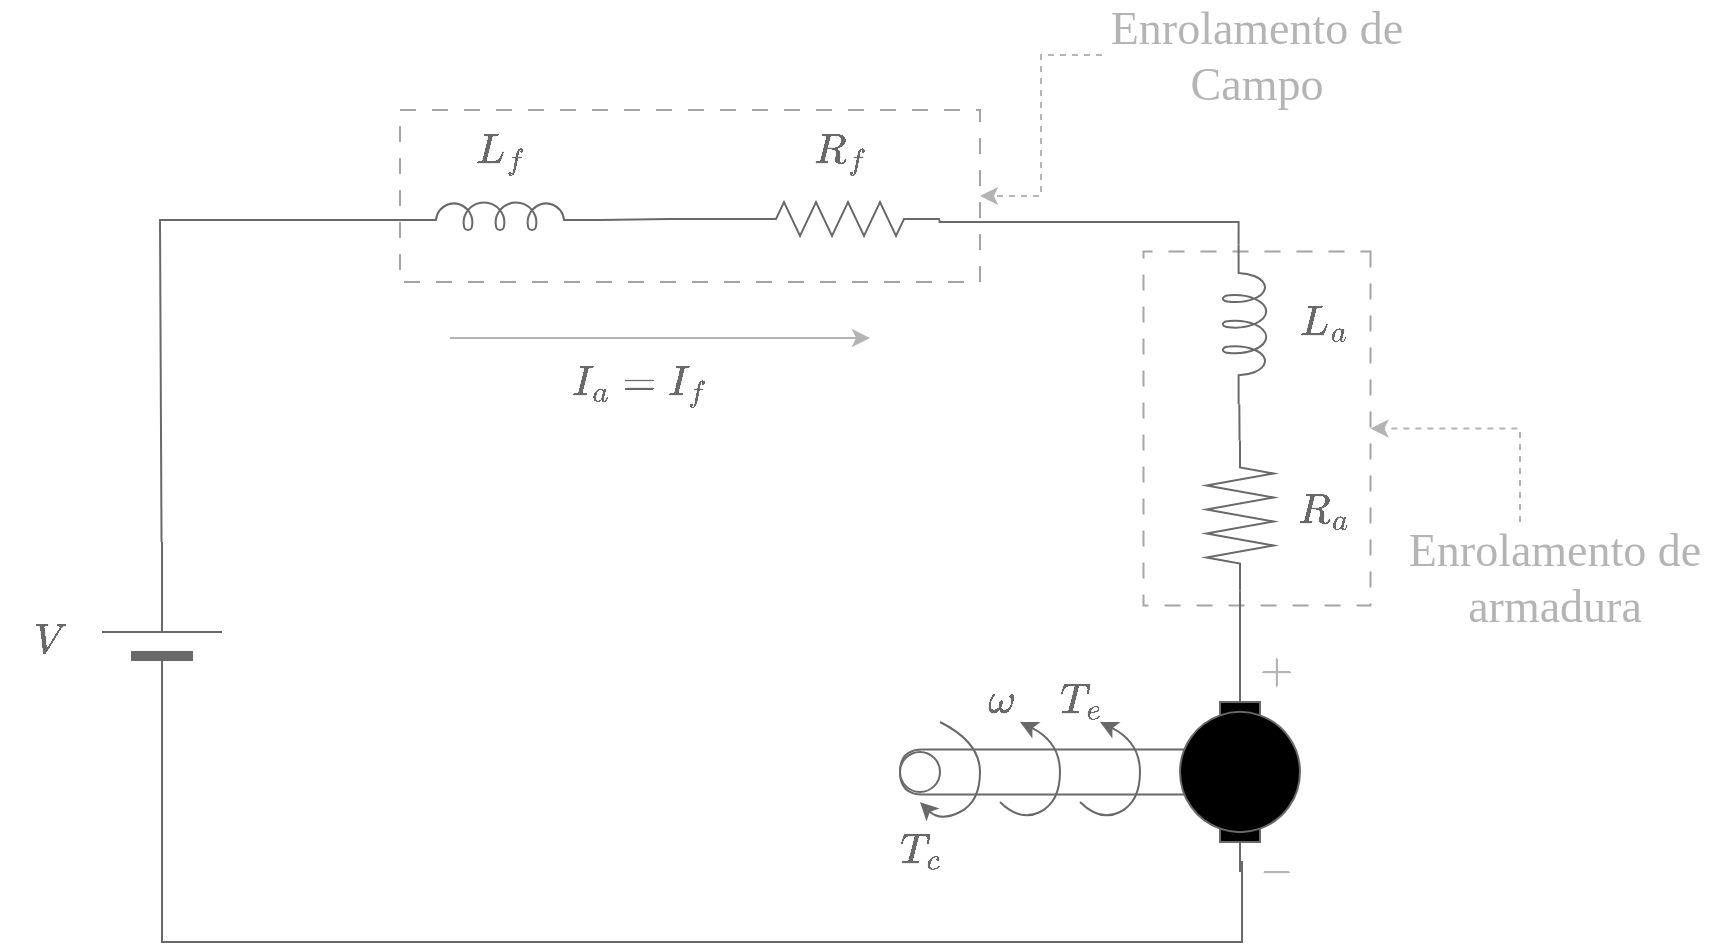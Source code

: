 <mxfile version="21.6.5" type="github">
  <diagram name="Page-1" id="xHoJqprVVUahzgXB5t3A">
    <mxGraphModel dx="1100" dy="944" grid="1" gridSize="10" guides="1" tooltips="1" connect="1" arrows="1" fold="1" page="1" pageScale="1" pageWidth="300" pageHeight="200" math="1" shadow="0">
      <root>
        <mxCell id="0" />
        <mxCell id="1" parent="0" />
        <mxCell id="6Jah6KSldDa7oSD2TOF_-25" value="" style="rounded=0;whiteSpace=wrap;html=1;fillColor=none;dashed=1;dashPattern=8 8;strokeColor=#696969;opacity=60;" vertex="1" parent="1">
          <mxGeometry x="223" y="-85" width="290" height="86" as="geometry" />
        </mxCell>
        <mxCell id="6Jah6KSldDa7oSD2TOF_-27" value="" style="rounded=0;whiteSpace=wrap;html=1;fillColor=none;dashed=1;dashPattern=8 8;rotation=90;strokeColor=#696969;opacity=60;" vertex="1" parent="1">
          <mxGeometry x="563" y="17.5" width="177" height="113.5" as="geometry" />
        </mxCell>
        <mxCell id="6Jah6KSldDa7oSD2TOF_-5" value="" style="shape=delay;whiteSpace=wrap;html=1;rotation=-180;strokeColor=#696969;" vertex="1" parent="1">
          <mxGeometry x="473" y="234.75" width="150" height="22.5" as="geometry" />
        </mxCell>
        <mxCell id="MJRBo0qhkyK9fX0G-ZfJ-8" style="edgeStyle=orthogonalEdgeStyle;rounded=0;orthogonalLoop=1;jettySize=auto;html=1;entryX=0;entryY=0.5;entryDx=0;entryDy=0;entryPerimeter=0;strokeColor=#696969;endArrow=none;endFill=0;" parent="1" target="MJRBo0qhkyK9fX0G-ZfJ-3" edge="1">
          <mxGeometry relative="1" as="geometry">
            <Array as="points">
              <mxPoint x="644" y="331" />
              <mxPoint x="104" y="331" />
            </Array>
            <mxPoint x="643" y="291" as="sourcePoint" />
            <mxPoint x="105" y="231" as="targetPoint" />
          </mxGeometry>
        </mxCell>
        <mxCell id="MJRBo0qhkyK9fX0G-ZfJ-2" value="" style="pointerEvents=1;verticalLabelPosition=bottom;shadow=0;dashed=0;align=center;html=1;verticalAlign=top;shape=mxgraph.electrical.inductors.inductor_5;strokeColor=#696969;" parent="1" vertex="1">
          <mxGeometry x="223" y="-39" width="100" height="14" as="geometry" />
        </mxCell>
        <mxCell id="6Jah6KSldDa7oSD2TOF_-23" style="edgeStyle=orthogonalEdgeStyle;rounded=0;orthogonalLoop=1;jettySize=auto;html=1;entryX=0;entryY=0.645;entryDx=0;entryDy=0;entryPerimeter=0;endArrow=none;endFill=0;strokeColor=#696969;" edge="1" parent="1" source="MJRBo0qhkyK9fX0G-ZfJ-3" target="MJRBo0qhkyK9fX0G-ZfJ-2">
          <mxGeometry relative="1" as="geometry">
            <Array as="points">
              <mxPoint x="103" y="-30" />
            </Array>
          </mxGeometry>
        </mxCell>
        <mxCell id="MJRBo0qhkyK9fX0G-ZfJ-3" value="" style="verticalLabelPosition=bottom;shadow=0;dashed=0;align=center;fillColor=strokeColor;html=1;verticalAlign=top;strokeWidth=1;shape=mxgraph.electrical.miscellaneous.monocell_battery;rotation=-90;strokeColor=#696969;" parent="1" vertex="1">
          <mxGeometry x="54" y="151" width="100" height="60" as="geometry" />
        </mxCell>
        <UserObject label="&lt;font style=&quot;font-size: 18px;&quot;&gt;\(I_{a} = I_{f}&lt;br&gt;\)&lt;/font&gt;" placeholders="1" name="Variable" id="MJRBo0qhkyK9fX0G-ZfJ-20">
          <mxCell style="text;html=1;strokeColor=none;fillColor=none;align=center;verticalAlign=middle;whiteSpace=wrap;overflow=hidden;fontColor=#696969;" parent="1" vertex="1">
            <mxGeometry x="252.75" y="37.08" width="180" height="30" as="geometry" />
          </mxCell>
        </UserObject>
        <UserObject label="&lt;font style=&quot;font-size: 18px;&quot;&gt;\(R_{a}\)&lt;/font&gt;" placeholders="1" name="Variable" id="MJRBo0qhkyK9fX0G-ZfJ-21">
          <mxCell style="text;html=1;strokeColor=none;fillColor=none;align=center;verticalAlign=middle;whiteSpace=wrap;overflow=hidden;fontColor=#696969;" parent="1" vertex="1">
            <mxGeometry x="660" y="101" width="50" height="30" as="geometry" />
          </mxCell>
        </UserObject>
        <UserObject label="&lt;font style=&quot;font-size: 18px;&quot;&gt;\(V\)&lt;/font&gt;" placeholders="1" name="Variable" id="MJRBo0qhkyK9fX0G-ZfJ-22">
          <mxCell style="text;html=1;strokeColor=none;fillColor=none;align=center;verticalAlign=middle;whiteSpace=wrap;overflow=hidden;fontColor=#696969;" parent="1" vertex="1">
            <mxGeometry x="23" y="166" width="50" height="30" as="geometry" />
          </mxCell>
        </UserObject>
        <UserObject label="&lt;font style=&quot;font-size: 18px;&quot;&gt;\(+\)&lt;/font&gt;" placeholders="1" name="Variable" id="MJRBo0qhkyK9fX0G-ZfJ-23">
          <mxCell style="text;html=1;strokeColor=none;fillColor=none;align=center;verticalAlign=middle;whiteSpace=wrap;overflow=hidden;fontColor=#B4B4B4;" parent="1" vertex="1">
            <mxGeometry x="635.5" y="181" width="50" height="30" as="geometry" />
          </mxCell>
        </UserObject>
        <mxCell id="MJRBo0qhkyK9fX0G-ZfJ-30" style="edgeStyle=orthogonalEdgeStyle;rounded=0;orthogonalLoop=1;jettySize=auto;html=1;fontColor=#B4B4B4;strokeColor=#B4B4B4;" parent="1" edge="1">
          <mxGeometry relative="1" as="geometry">
            <mxPoint x="458" y="29" as="targetPoint" />
            <mxPoint x="248" y="29" as="sourcePoint" />
            <Array as="points">
              <mxPoint x="408" y="29" />
              <mxPoint x="408" y="29" />
            </Array>
          </mxGeometry>
        </mxCell>
        <mxCell id="6Jah6KSldDa7oSD2TOF_-35" style="edgeStyle=orthogonalEdgeStyle;rounded=0;orthogonalLoop=1;jettySize=auto;html=1;strokeColor=#B4B4B4;dashed=1;" edge="1" parent="1" source="MJRBo0qhkyK9fX0G-ZfJ-31" target="6Jah6KSldDa7oSD2TOF_-25">
          <mxGeometry relative="1" as="geometry" />
        </mxCell>
        <mxCell id="MJRBo0qhkyK9fX0G-ZfJ-31" value="&lt;font face=&quot;Times New Roman&quot; style=&quot;font-size: 23px;&quot;&gt;Enrolamento de Campo&lt;/font&gt;" style="text;html=1;strokeColor=none;fillColor=none;align=center;verticalAlign=middle;whiteSpace=wrap;rounded=0;fontColor=#B4B4B4;" parent="1" vertex="1">
          <mxGeometry x="574" y="-140" width="155" height="55" as="geometry" />
        </mxCell>
        <mxCell id="6Jah6KSldDa7oSD2TOF_-16" style="edgeStyle=orthogonalEdgeStyle;rounded=0;orthogonalLoop=1;jettySize=auto;html=1;entryX=0;entryY=0.645;entryDx=0;entryDy=0;entryPerimeter=0;endArrow=none;endFill=0;exitX=0.998;exitY=0.524;exitDx=0;exitDy=0;exitPerimeter=0;strokeColor=#696969;" edge="1" parent="1" source="6Jah6KSldDa7oSD2TOF_-1" target="6Jah6KSldDa7oSD2TOF_-2">
          <mxGeometry relative="1" as="geometry">
            <Array as="points">
              <mxPoint x="493" y="-29" />
              <mxPoint x="642" y="-29" />
            </Array>
          </mxGeometry>
        </mxCell>
        <mxCell id="6Jah6KSldDa7oSD2TOF_-21" style="edgeStyle=orthogonalEdgeStyle;rounded=0;orthogonalLoop=1;jettySize=auto;html=1;entryX=1;entryY=0.645;entryDx=0;entryDy=0;entryPerimeter=0;endArrow=none;endFill=0;strokeColor=#696969;" edge="1" parent="1" source="6Jah6KSldDa7oSD2TOF_-1" target="MJRBo0qhkyK9fX0G-ZfJ-2">
          <mxGeometry relative="1" as="geometry" />
        </mxCell>
        <mxCell id="6Jah6KSldDa7oSD2TOF_-1" value="" style="pointerEvents=1;verticalLabelPosition=bottom;shadow=0;dashed=0;align=center;html=1;verticalAlign=top;shape=mxgraph.electrical.resistors.resistor_2;strokeColor=#696969;" vertex="1" parent="1">
          <mxGeometry x="393" y="-39" width="100" height="17" as="geometry" />
        </mxCell>
        <mxCell id="6Jah6KSldDa7oSD2TOF_-2" value="" style="pointerEvents=1;verticalLabelPosition=bottom;shadow=0;dashed=0;align=center;html=1;verticalAlign=top;shape=mxgraph.electrical.inductors.inductor_5;strokeColor=#696969;rotation=90;perimeterSpacing=0;" vertex="1" parent="1">
          <mxGeometry x="605.5" y="11" width="80" height="22.16" as="geometry" />
        </mxCell>
        <mxCell id="6Jah6KSldDa7oSD2TOF_-19" style="edgeStyle=orthogonalEdgeStyle;rounded=0;orthogonalLoop=1;jettySize=auto;html=1;entryX=0;entryY=0.5;entryDx=0;entryDy=0;entryPerimeter=0;endArrow=none;endFill=0;strokeColor=#696969;" edge="1" parent="1" source="6Jah6KSldDa7oSD2TOF_-3" target="MJRBo0qhkyK9fX0G-ZfJ-1">
          <mxGeometry relative="1" as="geometry" />
        </mxCell>
        <mxCell id="6Jah6KSldDa7oSD2TOF_-20" style="edgeStyle=orthogonalEdgeStyle;rounded=0;orthogonalLoop=1;jettySize=auto;html=1;entryX=1.001;entryY=0.628;entryDx=0;entryDy=0;entryPerimeter=0;endArrow=none;endFill=0;strokeColor=#696969;" edge="1" parent="1" source="6Jah6KSldDa7oSD2TOF_-3" target="6Jah6KSldDa7oSD2TOF_-2">
          <mxGeometry relative="1" as="geometry">
            <Array as="points">
              <mxPoint x="643" y="67" />
            </Array>
          </mxGeometry>
        </mxCell>
        <mxCell id="6Jah6KSldDa7oSD2TOF_-3" value="" style="pointerEvents=1;verticalLabelPosition=bottom;shadow=0;dashed=0;align=center;html=1;verticalAlign=top;shape=mxgraph.electrical.resistors.resistor_2;strokeColor=#696969;rotation=90;" vertex="1" parent="1">
          <mxGeometry x="605.5" y="101" width="75" height="33.5" as="geometry" />
        </mxCell>
        <mxCell id="MJRBo0qhkyK9fX0G-ZfJ-1" value="" style="shape=mxgraph.electrical.electro-mechanical.motor_2;html=1;shadow=0;dashed=0;align=center;fontSize=30;strokeWidth=1;rotation=90;fillColor=#000000;strokeColor=#696969;" parent="1" vertex="1">
          <mxGeometry x="593" y="216" width="100" height="60" as="geometry" />
        </mxCell>
        <mxCell id="6Jah6KSldDa7oSD2TOF_-9" value="" style="ellipse;whiteSpace=wrap;html=1;aspect=fixed;strokeColor=#696969;" vertex="1" parent="1">
          <mxGeometry x="473" y="236" width="20" height="20" as="geometry" />
        </mxCell>
        <mxCell id="6Jah6KSldDa7oSD2TOF_-10" value="" style="curved=1;endArrow=none;html=1;rounded=0;startArrow=classic;startFill=1;endFill=0;strokeColor=#696969;" edge="1" parent="1">
          <mxGeometry width="50" height="50" relative="1" as="geometry">
            <mxPoint x="483" y="261" as="sourcePoint" />
            <mxPoint x="493" y="221" as="targetPoint" />
            <Array as="points">
              <mxPoint x="493" y="271" />
              <mxPoint x="513" y="261" />
              <mxPoint x="513" y="231" />
            </Array>
          </mxGeometry>
        </mxCell>
        <mxCell id="6Jah6KSldDa7oSD2TOF_-14" value="" style="curved=1;endArrow=classic;html=1;rounded=0;strokeColor=#696969;" edge="1" parent="1">
          <mxGeometry width="50" height="50" relative="1" as="geometry">
            <mxPoint x="523" y="261" as="sourcePoint" />
            <mxPoint x="533" y="221" as="targetPoint" />
            <Array as="points">
              <mxPoint x="533" y="271" />
              <mxPoint x="553" y="261" />
              <mxPoint x="553" y="231" />
            </Array>
          </mxGeometry>
        </mxCell>
        <mxCell id="6Jah6KSldDa7oSD2TOF_-15" value="" style="curved=1;endArrow=classic;html=1;rounded=0;strokeColor=#696969;" edge="1" parent="1">
          <mxGeometry width="50" height="50" relative="1" as="geometry">
            <mxPoint x="563" y="261" as="sourcePoint" />
            <mxPoint x="573" y="221" as="targetPoint" />
            <Array as="points">
              <mxPoint x="573" y="271" />
              <mxPoint x="593" y="261" />
              <mxPoint x="593" y="231" />
            </Array>
          </mxGeometry>
        </mxCell>
        <UserObject label="&lt;font style=&quot;font-size: 18px;&quot;&gt;\(-\)&lt;/font&gt;" placeholders="1" name="Variable" id="6Jah6KSldDa7oSD2TOF_-24">
          <mxCell style="text;html=1;strokeColor=none;fillColor=none;align=center;verticalAlign=middle;whiteSpace=wrap;overflow=hidden;fontColor=#B4B4B4;" vertex="1" parent="1">
            <mxGeometry x="635.5" y="281" width="50" height="30" as="geometry" />
          </mxCell>
        </UserObject>
        <UserObject label="&lt;font style=&quot;font-size: 18px;&quot;&gt;\(L_{a}\)&lt;/font&gt;" placeholders="1" name="Variable" id="6Jah6KSldDa7oSD2TOF_-29">
          <mxCell style="text;html=1;strokeColor=none;fillColor=none;align=center;verticalAlign=middle;whiteSpace=wrap;overflow=hidden;fontColor=#696969;" vertex="1" parent="1">
            <mxGeometry x="660" y="7.08" width="50" height="30" as="geometry" />
          </mxCell>
        </UserObject>
        <UserObject label="&lt;font style=&quot;font-size: 18px;&quot;&gt;\(L_{f}\)&lt;/font&gt;" placeholders="1" name="Variable" id="6Jah6KSldDa7oSD2TOF_-30">
          <mxCell style="text;html=1;strokeColor=none;fillColor=none;align=center;verticalAlign=middle;whiteSpace=wrap;overflow=hidden;fontColor=#696969;" vertex="1" parent="1">
            <mxGeometry x="248" y="-79" width="50" height="30" as="geometry" />
          </mxCell>
        </UserObject>
        <UserObject label="&lt;font style=&quot;font-size: 18px;&quot;&gt;\(R_{f}\)&lt;/font&gt;" placeholders="1" name="Variable" id="6Jah6KSldDa7oSD2TOF_-31">
          <mxCell style="text;html=1;strokeColor=none;fillColor=none;align=center;verticalAlign=middle;whiteSpace=wrap;overflow=hidden;fontColor=#696969;" vertex="1" parent="1">
            <mxGeometry x="417.5" y="-79" width="50" height="30" as="geometry" />
          </mxCell>
        </UserObject>
        <UserObject label="&lt;font style=&quot;font-size: 18px;&quot;&gt;\(T_c\)&lt;/font&gt;" placeholders="1" name="Variable" id="6Jah6KSldDa7oSD2TOF_-32">
          <mxCell style="text;html=1;strokeColor=none;fillColor=none;align=center;verticalAlign=middle;whiteSpace=wrap;overflow=hidden;fontColor=#696969;" vertex="1" parent="1">
            <mxGeometry x="432.75" y="271" width="100.5" height="30" as="geometry" />
          </mxCell>
        </UserObject>
        <UserObject label="&lt;font style=&quot;font-size: 18px;&quot;&gt;\(\omega\)&lt;/font&gt;" placeholders="1" name="Variable" id="6Jah6KSldDa7oSD2TOF_-33">
          <mxCell style="text;html=1;strokeColor=none;fillColor=none;align=center;verticalAlign=middle;whiteSpace=wrap;overflow=hidden;fontColor=#696969;" vertex="1" parent="1">
            <mxGeometry x="473" y="196" width="100.5" height="30" as="geometry" />
          </mxCell>
        </UserObject>
        <UserObject label="&lt;font style=&quot;font-size: 18px;&quot;&gt;\(T_e\)&lt;/font&gt;" placeholders="1" name="Variable" id="6Jah6KSldDa7oSD2TOF_-34">
          <mxCell style="text;html=1;strokeColor=none;fillColor=none;align=center;verticalAlign=middle;whiteSpace=wrap;overflow=hidden;fontColor=#696969;" vertex="1" parent="1">
            <mxGeometry x="513" y="196" width="100.5" height="30" as="geometry" />
          </mxCell>
        </UserObject>
        <mxCell id="6Jah6KSldDa7oSD2TOF_-37" style="edgeStyle=orthogonalEdgeStyle;rounded=0;orthogonalLoop=1;jettySize=auto;html=1;entryX=0.5;entryY=0;entryDx=0;entryDy=0;strokeColor=#B4B4B4;dashed=1;" edge="1" parent="1" source="6Jah6KSldDa7oSD2TOF_-36" target="6Jah6KSldDa7oSD2TOF_-27">
          <mxGeometry relative="1" as="geometry">
            <mxPoint x="813" y="191" as="sourcePoint" />
            <mxPoint x="703" y="74.74" as="targetPoint" />
            <Array as="points">
              <mxPoint x="783" y="74" />
            </Array>
          </mxGeometry>
        </mxCell>
        <mxCell id="6Jah6KSldDa7oSD2TOF_-36" value="&lt;font face=&quot;Times New Roman&quot; style=&quot;font-size: 23px;&quot;&gt;Enrolamento de armadura&lt;/font&gt;" style="text;html=1;strokeColor=none;fillColor=none;align=center;verticalAlign=middle;whiteSpace=wrap;rounded=0;fontColor=#B4B4B4;" vertex="1" parent="1">
          <mxGeometry x="723" y="121" width="155" height="55" as="geometry" />
        </mxCell>
      </root>
    </mxGraphModel>
  </diagram>
</mxfile>
